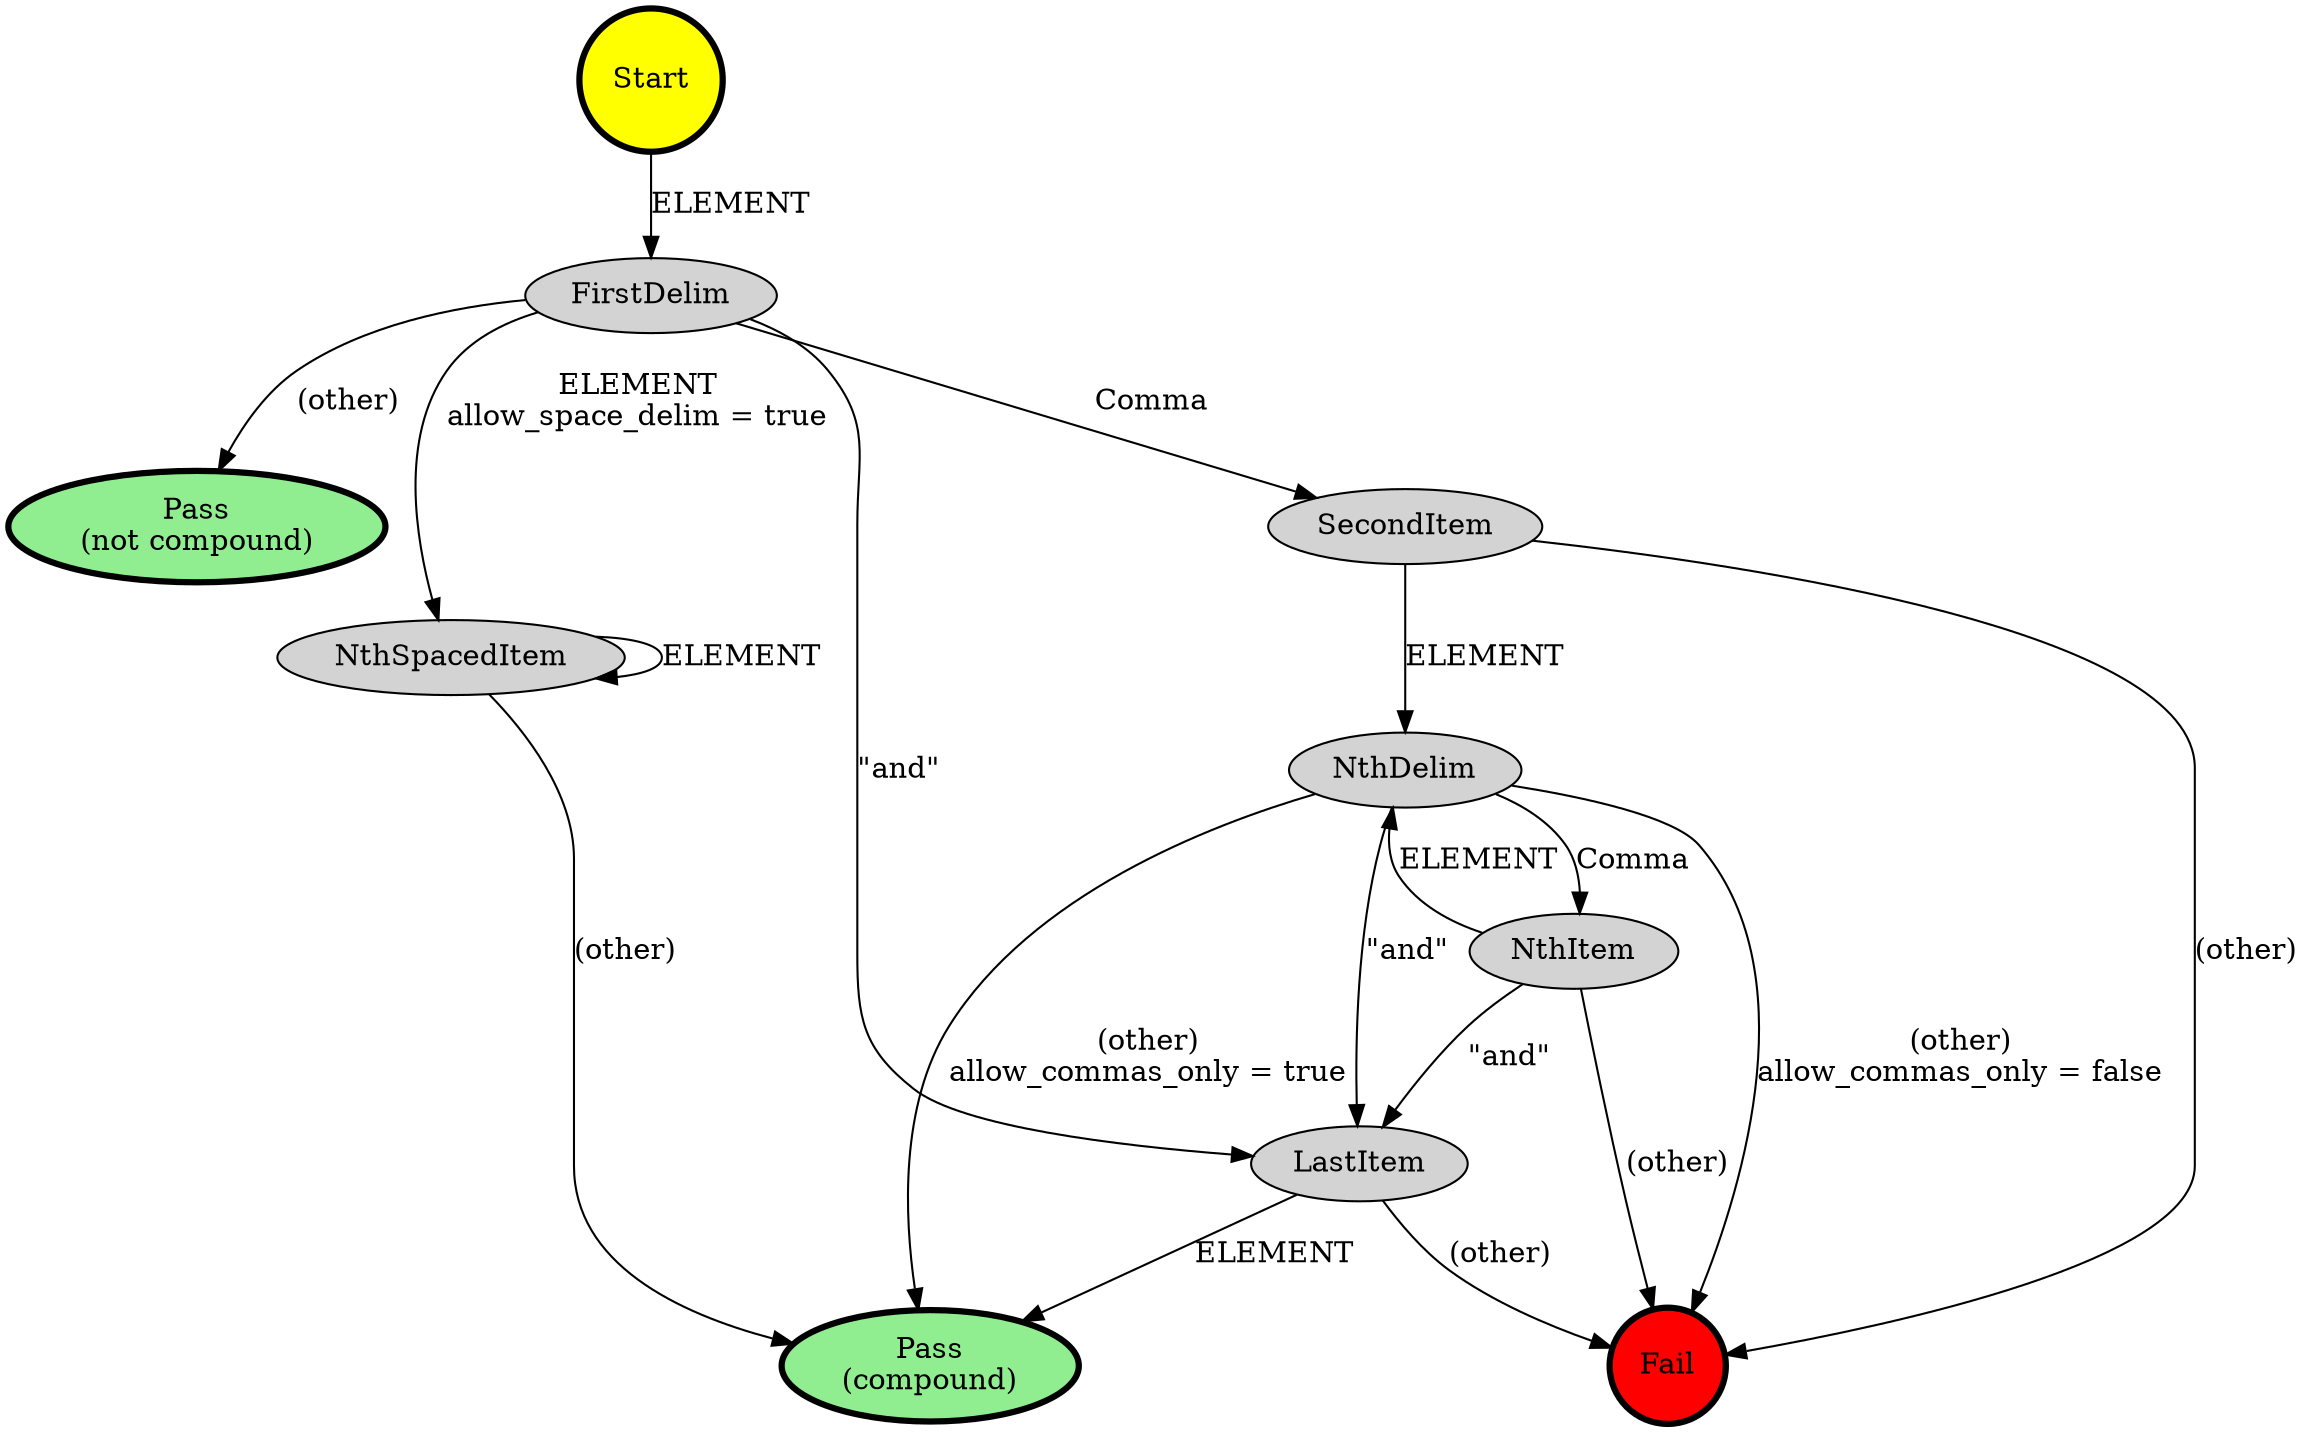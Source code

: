digraph G
{
  node [
    style = filled;
  ]

  "Start" [fillcolor=yellow, shape=circle, penwidth=3];
  "Fail" [fillcolor=red, shape=circle, penwidth=3];
  "PassNC" [label="Pass\n(not compound)", fillcolor=lightgreen, penwidth=3];
  "PassC" [label="Pass\n(compound)", fillcolor=lightgreen, penwidth=3];

  "Start" -> "FirstDelim" [label="ELEMENT"];

  "FirstDelim" -> "LastItem" [label="\"and\""];
  "FirstDelim" -> "SecondItem" [label="Comma"];
  "FirstDelim" -> "NthSpacedItem" [label="ELEMENT\nallow_space_delim = true"];
  "FirstDelim" -> "PassNC" [label="(other)"];

  "SecondItem" -> "NthDelim" [label="ELEMENT"];
  "SecondItem" -> "Fail" [label="(other)"];

  "NthSpacedItem" -> "NthSpacedItem" [label="ELEMENT"];
  "NthSpacedItem" -> "PassC" [label="(other)"];

  "NthDelim" -> "LastItem" [label="\"and\""];
  "NthDelim" -> "NthItem" [label="Comma"];
  "NthDelim" -> "PassC" [label="(other)\nallow_commas_only = true"];
  "NthDelim" -> "Fail" [label="(other)\nallow_commas_only = false"];

  "NthItem" -> "LastItem" [label="\"and\""];
  "NthItem" -> "NthDelim" [label="ELEMENT"];
  "NthItem" -> "Fail" [label="(other)"];

  "LastItem" -> "PassC" [label="ELEMENT"];
  "LastItem" -> "Fail" [label="(other)"];

  subgraph "to be added" {
    node [
      style = "filled,dashed";
    ]

    edge [
      style = dashed;
    ]
  }
}
